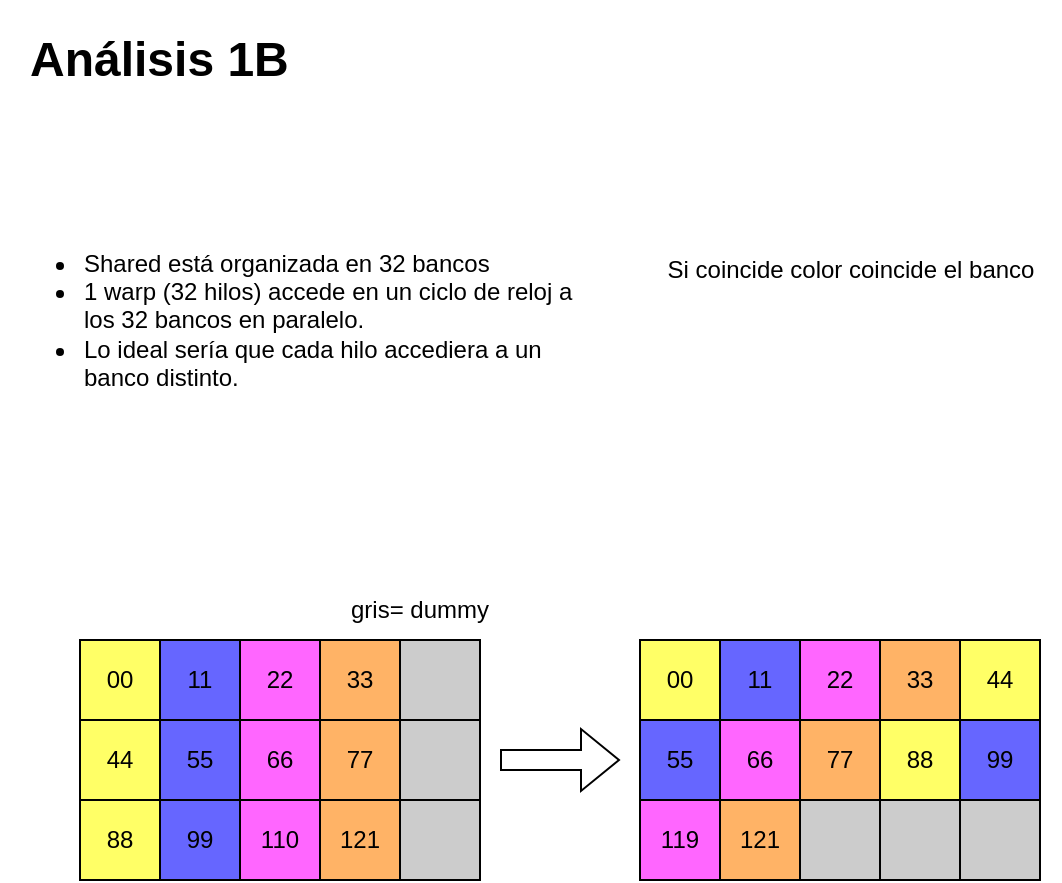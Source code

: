<mxfile version="21.2.8" type="device">
  <diagram name="Página-1" id="au5NeHQPtoDuIoEX__qe">
    <mxGraphModel dx="957" dy="478" grid="1" gridSize="10" guides="1" tooltips="1" connect="1" arrows="1" fold="1" page="1" pageScale="1" pageWidth="827" pageHeight="1169" math="0" shadow="0">
      <root>
        <mxCell id="0" />
        <mxCell id="1" parent="0" />
        <mxCell id="gjaR390okF2pYGV6d13h-1" value="&lt;h1&gt;Análisis 1B&lt;/h1&gt;" style="text;html=1;strokeColor=none;fillColor=none;spacing=5;spacingTop=-20;whiteSpace=wrap;overflow=hidden;rounded=0;" parent="1" vertex="1">
          <mxGeometry x="10" y="10" width="140" height="30" as="geometry" />
        </mxCell>
        <mxCell id="gjaR390okF2pYGV6d13h-2" value="&lt;ul&gt;&lt;li&gt;&lt;span style=&quot;background-color: initial;&quot;&gt;Shared está organizada en 32 bancos&lt;/span&gt;&lt;/li&gt;&lt;li&gt;&lt;span style=&quot;background-color: initial;&quot;&gt;1 warp (32 hilos) accede en un ciclo de reloj a los 32 bancos en paralelo.&lt;/span&gt;&lt;/li&gt;&lt;li&gt;&lt;span style=&quot;background-color: initial;&quot;&gt;Lo ideal sería que cada hilo accediera a un banco distinto.&lt;/span&gt;&lt;/li&gt;&lt;/ul&gt;" style="text;html=1;strokeColor=none;fillColor=none;align=left;verticalAlign=middle;whiteSpace=wrap;rounded=0;" parent="1" vertex="1">
          <mxGeometry y="80" width="290" height="160" as="geometry" />
        </mxCell>
        <mxCell id="m7yiOMy2Jc9i5ZWJ2ntB-1" value="00" style="rounded=0;whiteSpace=wrap;html=1;fillColor=#FFFF66;" vertex="1" parent="1">
          <mxGeometry x="320" y="320" width="40" height="40" as="geometry" />
        </mxCell>
        <mxCell id="m7yiOMy2Jc9i5ZWJ2ntB-2" value="11" style="rounded=0;whiteSpace=wrap;html=1;fillColor=#6666FF;" vertex="1" parent="1">
          <mxGeometry x="360" y="320" width="40" height="40" as="geometry" />
        </mxCell>
        <mxCell id="m7yiOMy2Jc9i5ZWJ2ntB-3" value="22" style="rounded=0;whiteSpace=wrap;html=1;fillColor=#FF66FF;" vertex="1" parent="1">
          <mxGeometry x="400" y="320" width="40" height="40" as="geometry" />
        </mxCell>
        <mxCell id="m7yiOMy2Jc9i5ZWJ2ntB-4" value="33" style="rounded=0;whiteSpace=wrap;html=1;fillColor=#FFB366;" vertex="1" parent="1">
          <mxGeometry x="440" y="320" width="40" height="40" as="geometry" />
        </mxCell>
        <mxCell id="m7yiOMy2Jc9i5ZWJ2ntB-9" value="Si coincide color coincide el banco" style="text;html=1;align=center;verticalAlign=middle;resizable=0;points=[];autosize=1;strokeColor=none;fillColor=none;" vertex="1" parent="1">
          <mxGeometry x="320" y="120" width="210" height="30" as="geometry" />
        </mxCell>
        <mxCell id="m7yiOMy2Jc9i5ZWJ2ntB-10" value="44" style="rounded=0;whiteSpace=wrap;html=1;fillColor=#FFFF66;" vertex="1" parent="1">
          <mxGeometry x="480" y="320" width="40" height="40" as="geometry" />
        </mxCell>
        <mxCell id="m7yiOMy2Jc9i5ZWJ2ntB-11" value="55" style="rounded=0;whiteSpace=wrap;html=1;fillColor=#6666FF;" vertex="1" parent="1">
          <mxGeometry x="320" y="360" width="40" height="40" as="geometry" />
        </mxCell>
        <mxCell id="m7yiOMy2Jc9i5ZWJ2ntB-12" value="66" style="rounded=0;whiteSpace=wrap;html=1;fillColor=#FF66FF;" vertex="1" parent="1">
          <mxGeometry x="360" y="360" width="40" height="40" as="geometry" />
        </mxCell>
        <mxCell id="m7yiOMy2Jc9i5ZWJ2ntB-13" value="77" style="rounded=0;whiteSpace=wrap;html=1;fillColor=#FFB366;" vertex="1" parent="1">
          <mxGeometry x="400" y="360" width="40" height="40" as="geometry" />
        </mxCell>
        <mxCell id="m7yiOMy2Jc9i5ZWJ2ntB-14" value="88" style="rounded=0;whiteSpace=wrap;html=1;fillColor=#FFFF66;" vertex="1" parent="1">
          <mxGeometry x="440" y="360" width="40" height="40" as="geometry" />
        </mxCell>
        <mxCell id="m7yiOMy2Jc9i5ZWJ2ntB-15" value="99" style="rounded=0;whiteSpace=wrap;html=1;fillColor=#6666FF;" vertex="1" parent="1">
          <mxGeometry x="480" y="360" width="40" height="40" as="geometry" />
        </mxCell>
        <mxCell id="m7yiOMy2Jc9i5ZWJ2ntB-16" value="119" style="rounded=0;whiteSpace=wrap;html=1;fillColor=#FF66FF;" vertex="1" parent="1">
          <mxGeometry x="320" y="400" width="40" height="40" as="geometry" />
        </mxCell>
        <mxCell id="m7yiOMy2Jc9i5ZWJ2ntB-17" value="121" style="rounded=0;whiteSpace=wrap;html=1;fillColor=#FFB366;" vertex="1" parent="1">
          <mxGeometry x="360" y="400" width="40" height="40" as="geometry" />
        </mxCell>
        <mxCell id="m7yiOMy2Jc9i5ZWJ2ntB-19" value="" style="rounded=0;whiteSpace=wrap;html=1;fillColor=#CCCCCC;" vertex="1" parent="1">
          <mxGeometry x="440" y="400" width="40" height="40" as="geometry" />
        </mxCell>
        <mxCell id="m7yiOMy2Jc9i5ZWJ2ntB-20" value="" style="rounded=0;whiteSpace=wrap;html=1;fillColor=#CCCCCC;" vertex="1" parent="1">
          <mxGeometry x="480" y="400" width="40" height="40" as="geometry" />
        </mxCell>
        <mxCell id="m7yiOMy2Jc9i5ZWJ2ntB-21" value="" style="rounded=0;whiteSpace=wrap;html=1;fillColor=#CCCCCC;" vertex="1" parent="1">
          <mxGeometry x="400" y="400" width="40" height="40" as="geometry" />
        </mxCell>
        <mxCell id="m7yiOMy2Jc9i5ZWJ2ntB-22" value="00" style="rounded=0;whiteSpace=wrap;html=1;fillColor=#FFFF66;" vertex="1" parent="1">
          <mxGeometry x="40" y="320" width="40" height="40" as="geometry" />
        </mxCell>
        <mxCell id="m7yiOMy2Jc9i5ZWJ2ntB-23" value="11" style="rounded=0;whiteSpace=wrap;html=1;fillColor=#6666FF;" vertex="1" parent="1">
          <mxGeometry x="80" y="320" width="40" height="40" as="geometry" />
        </mxCell>
        <mxCell id="m7yiOMy2Jc9i5ZWJ2ntB-24" value="22" style="rounded=0;whiteSpace=wrap;html=1;fillColor=#FF66FF;" vertex="1" parent="1">
          <mxGeometry x="120" y="320" width="40" height="40" as="geometry" />
        </mxCell>
        <mxCell id="m7yiOMy2Jc9i5ZWJ2ntB-25" value="33" style="rounded=0;whiteSpace=wrap;html=1;fillColor=#FFB366;" vertex="1" parent="1">
          <mxGeometry x="160" y="320" width="40" height="40" as="geometry" />
        </mxCell>
        <mxCell id="m7yiOMy2Jc9i5ZWJ2ntB-26" value="44" style="rounded=0;whiteSpace=wrap;html=1;fillColor=#FFFF66;" vertex="1" parent="1">
          <mxGeometry x="40" y="360" width="40" height="40" as="geometry" />
        </mxCell>
        <mxCell id="m7yiOMy2Jc9i5ZWJ2ntB-27" value="55" style="rounded=0;whiteSpace=wrap;html=1;fillColor=#6666FF;" vertex="1" parent="1">
          <mxGeometry x="80" y="360" width="40" height="40" as="geometry" />
        </mxCell>
        <mxCell id="m7yiOMy2Jc9i5ZWJ2ntB-28" value="66" style="rounded=0;whiteSpace=wrap;html=1;fillColor=#FF66FF;" vertex="1" parent="1">
          <mxGeometry x="120" y="360" width="40" height="40" as="geometry" />
        </mxCell>
        <mxCell id="m7yiOMy2Jc9i5ZWJ2ntB-29" value="77" style="rounded=0;whiteSpace=wrap;html=1;fillColor=#FFB366;" vertex="1" parent="1">
          <mxGeometry x="160" y="360" width="40" height="40" as="geometry" />
        </mxCell>
        <mxCell id="m7yiOMy2Jc9i5ZWJ2ntB-30" value="88" style="rounded=0;whiteSpace=wrap;html=1;fillColor=#FFFF66;" vertex="1" parent="1">
          <mxGeometry x="40" y="400" width="40" height="40" as="geometry" />
        </mxCell>
        <mxCell id="m7yiOMy2Jc9i5ZWJ2ntB-31" value="99" style="rounded=0;whiteSpace=wrap;html=1;fillColor=#6666FF;" vertex="1" parent="1">
          <mxGeometry x="80" y="400" width="40" height="40" as="geometry" />
        </mxCell>
        <mxCell id="m7yiOMy2Jc9i5ZWJ2ntB-32" value="110" style="rounded=0;whiteSpace=wrap;html=1;fillColor=#FF66FF;" vertex="1" parent="1">
          <mxGeometry x="120" y="400" width="40" height="40" as="geometry" />
        </mxCell>
        <mxCell id="m7yiOMy2Jc9i5ZWJ2ntB-33" value="121" style="rounded=0;whiteSpace=wrap;html=1;fillColor=#FFB366;" vertex="1" parent="1">
          <mxGeometry x="160" y="400" width="40" height="40" as="geometry" />
        </mxCell>
        <mxCell id="m7yiOMy2Jc9i5ZWJ2ntB-34" value="" style="rounded=0;whiteSpace=wrap;html=1;fillColor=#CCCCCC;" vertex="1" parent="1">
          <mxGeometry x="200" y="320" width="40" height="40" as="geometry" />
        </mxCell>
        <mxCell id="m7yiOMy2Jc9i5ZWJ2ntB-35" value="" style="rounded=0;whiteSpace=wrap;html=1;fillColor=#CCCCCC;" vertex="1" parent="1">
          <mxGeometry x="200" y="360" width="40" height="40" as="geometry" />
        </mxCell>
        <mxCell id="m7yiOMy2Jc9i5ZWJ2ntB-36" value="" style="rounded=0;whiteSpace=wrap;html=1;fillColor=#CCCCCC;" vertex="1" parent="1">
          <mxGeometry x="200" y="400" width="40" height="40" as="geometry" />
        </mxCell>
        <mxCell id="m7yiOMy2Jc9i5ZWJ2ntB-37" value="" style="shape=flexArrow;endArrow=classic;html=1;rounded=0;" edge="1" parent="1">
          <mxGeometry width="50" height="50" relative="1" as="geometry">
            <mxPoint x="250" y="380" as="sourcePoint" />
            <mxPoint x="310" y="380" as="targetPoint" />
          </mxGeometry>
        </mxCell>
        <mxCell id="m7yiOMy2Jc9i5ZWJ2ntB-38" value="gris= dummy" style="text;html=1;strokeColor=none;fillColor=none;align=center;verticalAlign=middle;whiteSpace=wrap;rounded=0;" vertex="1" parent="1">
          <mxGeometry x="160" y="290" width="100" height="30" as="geometry" />
        </mxCell>
      </root>
    </mxGraphModel>
  </diagram>
</mxfile>
